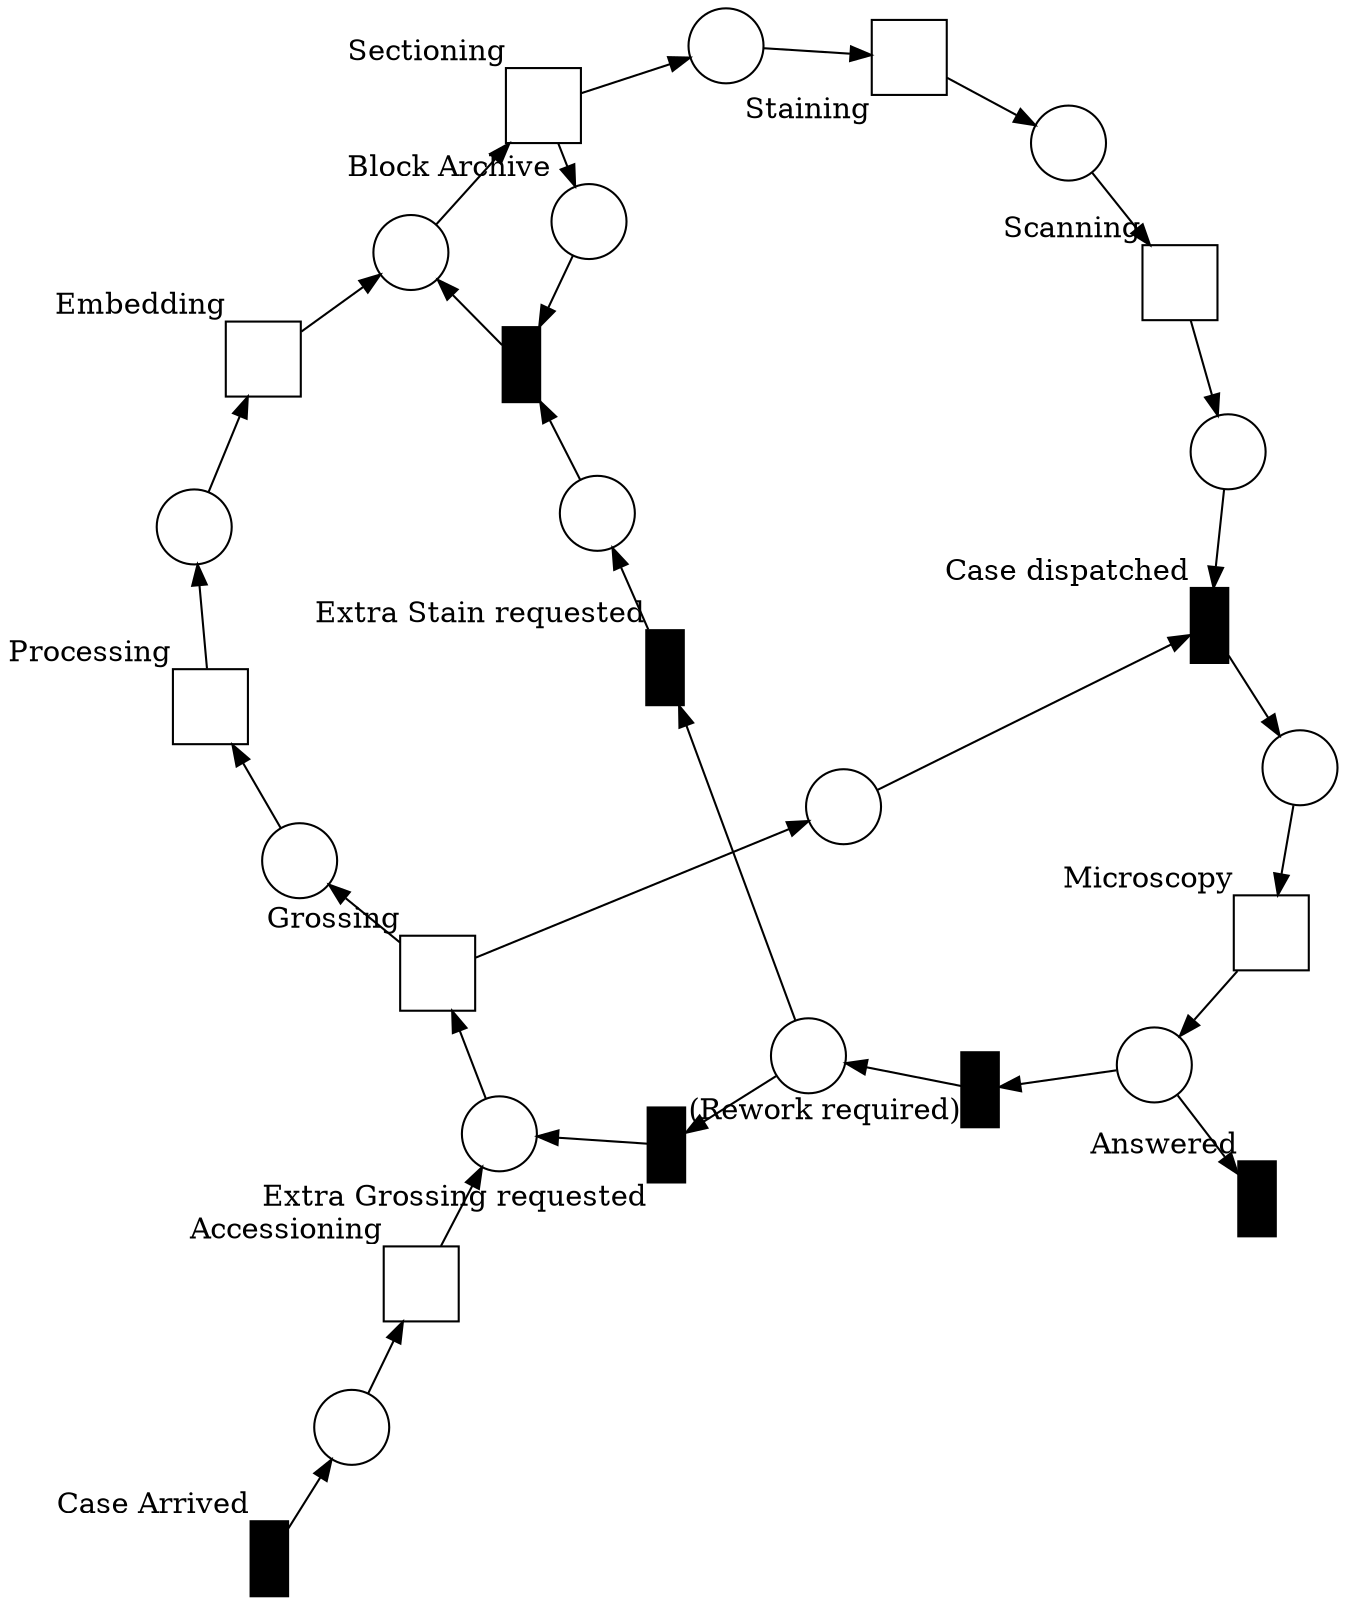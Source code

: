 digraph PetriNet {
    // Define nodes for Places in the Petri Net
    layout=neato; // dot, neato, circo
    node [shape=rect, label="", width=0.5];
    10 [xlabel="Case Arrived", fillcolor="black", style="filled", width=0.25]
    20 [xlabel="Accessioning"]
    30 [xlabel="Grossing"];
    40 [xlabel="Processing"];
    50 [xlabel="Embedding"];
    60 [xlabel="Sectioning"];
    70 [xlabel="Staining"];
    85 [xlabel="Scanning"];
    90 [xlabel="Microscopy"];
    91 [xlabel="(Rework required)", fillcolor="black", style="filled", width=0.25]
    99 [xlabel="Answered", fillcolor="black", style="filled", width=0.25];
    92 [xlabel="Extra Grossing requested", fillcolor="black", style="filled", width=0.25];
    93 [xlabel="Extra Stain requested", fillcolor="black", style="filled", width=0.25];
    80 [xlabel="Case dispatched", fillcolor="black", style="filled", width=0.25];


    933 [xlabel="", fillcolor="black", style="filled", width=0.25] // retrieve

    // Define nodes for Transitions in the Petri Net
    node [shape=circle, label="", width=0.5];
    1020 [xlabel=""]; //Arrived Cases
    2030 [xlabel=""]; // Grossing Queue
    3040 [xlabel=""]; // Processing Queue
    4050 [xlabel=""]; // Embedding Queue
    5060 [xlabel=""]; // Sectioning Queue
    6070 [xlabel=""]; // Staining Queue
    600 [xlabel="Block Archive"];
    7085 [xlabel=""]; // Scanning Queue
    8590 [xlabel=""]; // Microscopy Queue
    9091 [xlabel=""] // Microscoped
    911 [xlable=""];
    9330 [xlabel=""]; // Histology Worklist
    8580 [xlabel=""]; // dispatching queue
    xxx [];

    // Define the relations: Places -> Transitions
    10 -> 1020;
    20 -> 2030;
    30 -> 3040;
    40 -> 4050;
    50 -> 5060;
    60 -> 6070;
    60 -> 600 [len=1, dir="backward"];
    70 -> 7085;
    85 -> 8580;
    90 -> 9091;
    91 -> 911;
    92 -> 2030;
    
 
    
    // Define the relations: Transitions -> Places
    1020 -> 20;
    2030 -> 30;
    3040 -> 40;
    4050 -> 50;
    5060 -> 60;
    6070 -> 70;
    7085 -> 85;
    8590 -> 90;
    9091 -> 99;
    9091 -> 91;
    911 -> 92;
    911 -> 93 [len=2];
    93 -> 9330;
    9330 -> 933;
    600 -> 933;
    933 -> 5060;
    80 -> 8590;
  8580 -> 80


    30 -> xxx [len=2];
    xxx -> 80 [len=2];
    // Set graph properties
    rankdir=LR;
    edge [arrowhead=normal];
}

